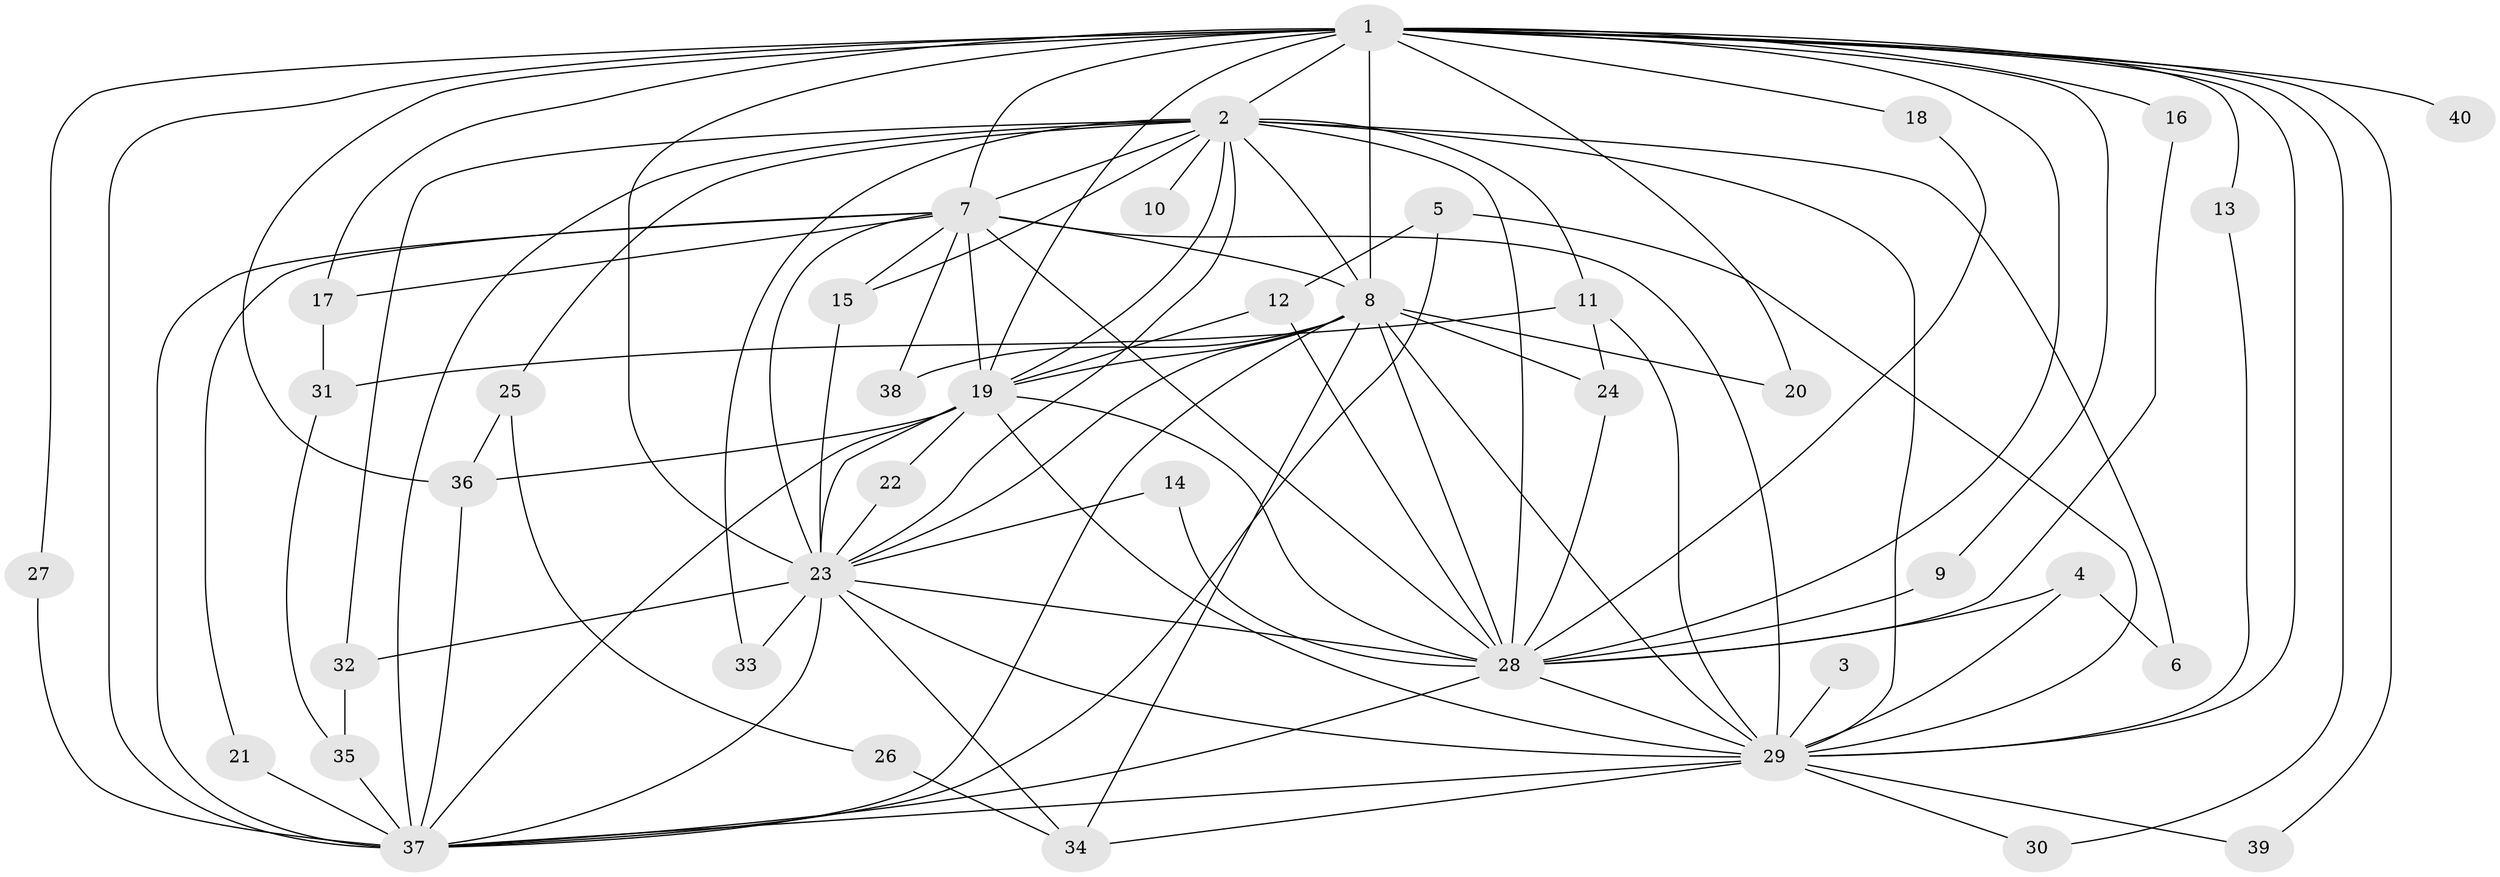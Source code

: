 // original degree distribution, {18: 0.05357142857142857, 16: 0.017857142857142856, 14: 0.03571428571428571, 12: 0.017857142857142856, 17: 0.017857142857142856, 15: 0.017857142857142856, 22: 0.017857142857142856, 3: 0.21428571428571427, 2: 0.5535714285714286, 4: 0.05357142857142857}
// Generated by graph-tools (version 1.1) at 2025/36/03/04/25 23:36:17]
// undirected, 40 vertices, 101 edges
graph export_dot {
  node [color=gray90,style=filled];
  1;
  2;
  3;
  4;
  5;
  6;
  7;
  8;
  9;
  10;
  11;
  12;
  13;
  14;
  15;
  16;
  17;
  18;
  19;
  20;
  21;
  22;
  23;
  24;
  25;
  26;
  27;
  28;
  29;
  30;
  31;
  32;
  33;
  34;
  35;
  36;
  37;
  38;
  39;
  40;
  1 -- 2 [weight=2.0];
  1 -- 7 [weight=2.0];
  1 -- 8 [weight=2.0];
  1 -- 9 [weight=1.0];
  1 -- 13 [weight=1.0];
  1 -- 16 [weight=1.0];
  1 -- 17 [weight=1.0];
  1 -- 18 [weight=1.0];
  1 -- 19 [weight=2.0];
  1 -- 20 [weight=1.0];
  1 -- 23 [weight=2.0];
  1 -- 27 [weight=1.0];
  1 -- 28 [weight=2.0];
  1 -- 29 [weight=2.0];
  1 -- 30 [weight=1.0];
  1 -- 36 [weight=1.0];
  1 -- 37 [weight=2.0];
  1 -- 39 [weight=1.0];
  1 -- 40 [weight=2.0];
  2 -- 6 [weight=1.0];
  2 -- 7 [weight=1.0];
  2 -- 8 [weight=1.0];
  2 -- 10 [weight=1.0];
  2 -- 11 [weight=1.0];
  2 -- 15 [weight=1.0];
  2 -- 19 [weight=1.0];
  2 -- 23 [weight=1.0];
  2 -- 25 [weight=1.0];
  2 -- 28 [weight=1.0];
  2 -- 29 [weight=1.0];
  2 -- 32 [weight=2.0];
  2 -- 33 [weight=1.0];
  2 -- 37 [weight=1.0];
  3 -- 29 [weight=1.0];
  4 -- 6 [weight=1.0];
  4 -- 28 [weight=1.0];
  4 -- 29 [weight=1.0];
  5 -- 12 [weight=1.0];
  5 -- 29 [weight=1.0];
  5 -- 37 [weight=1.0];
  7 -- 8 [weight=1.0];
  7 -- 15 [weight=1.0];
  7 -- 17 [weight=1.0];
  7 -- 19 [weight=1.0];
  7 -- 21 [weight=1.0];
  7 -- 23 [weight=1.0];
  7 -- 28 [weight=2.0];
  7 -- 29 [weight=2.0];
  7 -- 37 [weight=2.0];
  7 -- 38 [weight=1.0];
  8 -- 19 [weight=1.0];
  8 -- 20 [weight=1.0];
  8 -- 23 [weight=1.0];
  8 -- 24 [weight=1.0];
  8 -- 28 [weight=1.0];
  8 -- 29 [weight=2.0];
  8 -- 34 [weight=1.0];
  8 -- 37 [weight=1.0];
  8 -- 38 [weight=1.0];
  9 -- 28 [weight=1.0];
  11 -- 24 [weight=1.0];
  11 -- 29 [weight=1.0];
  11 -- 31 [weight=1.0];
  12 -- 19 [weight=1.0];
  12 -- 28 [weight=1.0];
  13 -- 29 [weight=1.0];
  14 -- 23 [weight=1.0];
  14 -- 28 [weight=1.0];
  15 -- 23 [weight=1.0];
  16 -- 28 [weight=1.0];
  17 -- 31 [weight=1.0];
  18 -- 28 [weight=1.0];
  19 -- 22 [weight=1.0];
  19 -- 23 [weight=1.0];
  19 -- 28 [weight=2.0];
  19 -- 29 [weight=2.0];
  19 -- 36 [weight=1.0];
  19 -- 37 [weight=1.0];
  21 -- 37 [weight=1.0];
  22 -- 23 [weight=1.0];
  23 -- 28 [weight=1.0];
  23 -- 29 [weight=2.0];
  23 -- 32 [weight=1.0];
  23 -- 33 [weight=2.0];
  23 -- 34 [weight=1.0];
  23 -- 37 [weight=1.0];
  24 -- 28 [weight=1.0];
  25 -- 26 [weight=1.0];
  25 -- 36 [weight=1.0];
  26 -- 34 [weight=1.0];
  27 -- 37 [weight=1.0];
  28 -- 29 [weight=1.0];
  28 -- 37 [weight=1.0];
  29 -- 30 [weight=1.0];
  29 -- 34 [weight=1.0];
  29 -- 37 [weight=1.0];
  29 -- 39 [weight=1.0];
  31 -- 35 [weight=1.0];
  32 -- 35 [weight=1.0];
  35 -- 37 [weight=1.0];
  36 -- 37 [weight=1.0];
}

